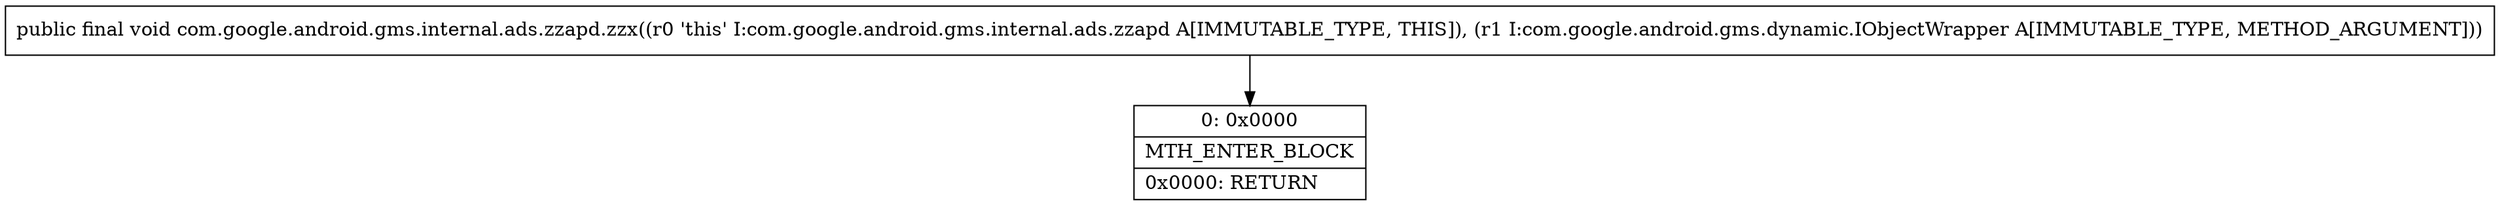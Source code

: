 digraph "CFG forcom.google.android.gms.internal.ads.zzapd.zzx(Lcom\/google\/android\/gms\/dynamic\/IObjectWrapper;)V" {
Node_0 [shape=record,label="{0\:\ 0x0000|MTH_ENTER_BLOCK\l|0x0000: RETURN   \l}"];
MethodNode[shape=record,label="{public final void com.google.android.gms.internal.ads.zzapd.zzx((r0 'this' I:com.google.android.gms.internal.ads.zzapd A[IMMUTABLE_TYPE, THIS]), (r1 I:com.google.android.gms.dynamic.IObjectWrapper A[IMMUTABLE_TYPE, METHOD_ARGUMENT])) }"];
MethodNode -> Node_0;
}

